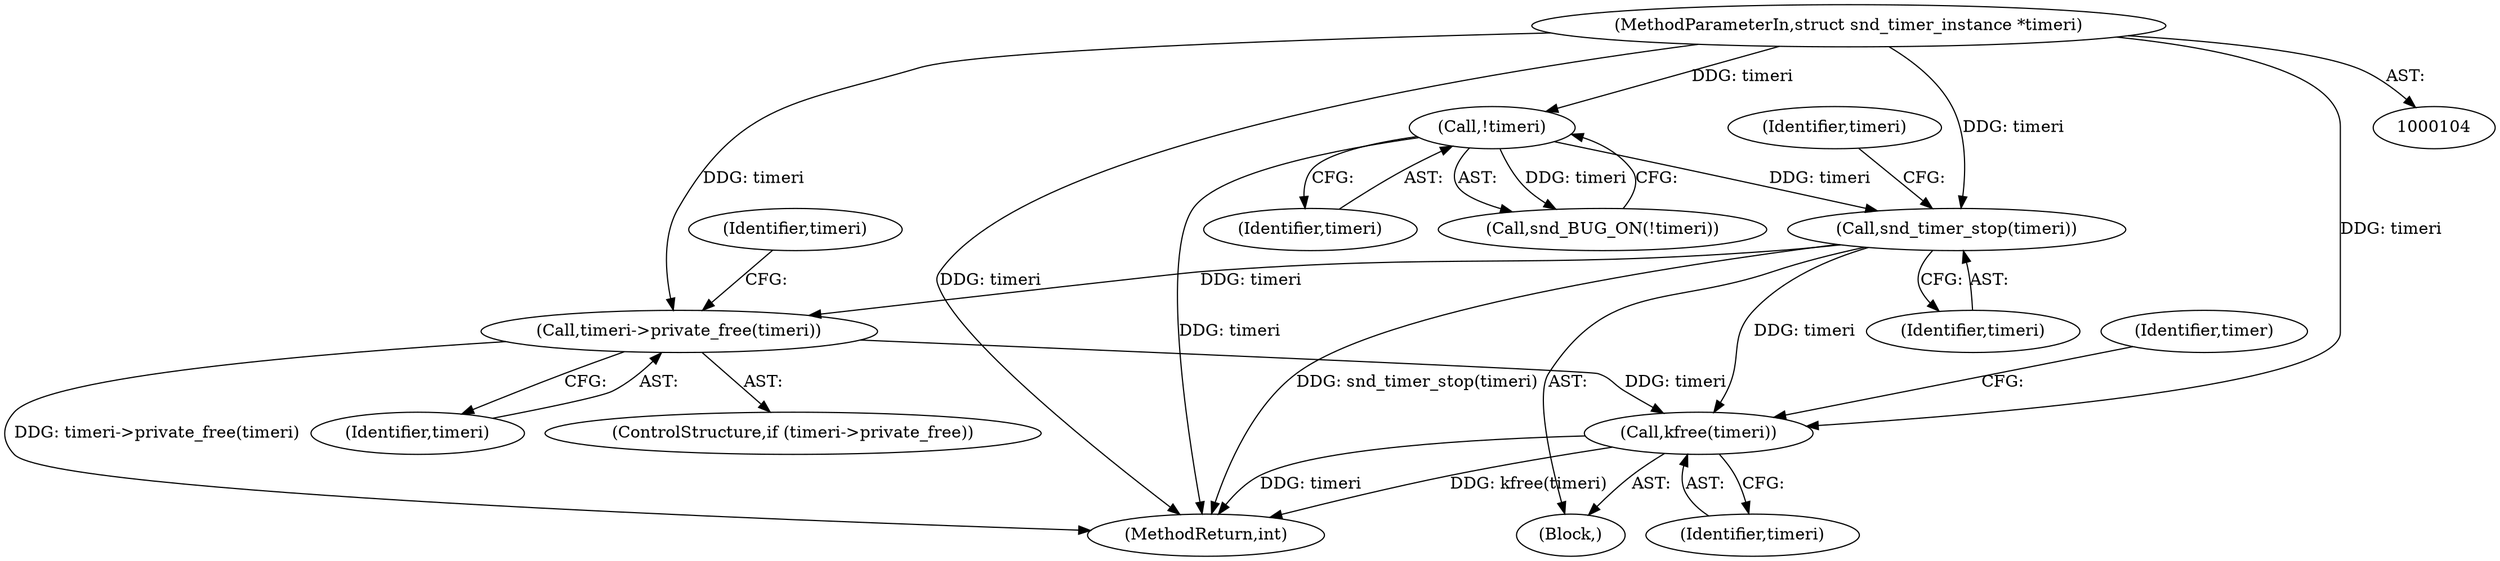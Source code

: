 digraph "0_linux_b5a663aa426f4884c71cd8580adae73f33570f0d_1@API" {
"1000278" [label="(Call,timeri->private_free(timeri))"];
"1000120" [label="(Call,snd_timer_stop(timeri))"];
"1000115" [label="(Call,!timeri)"];
"1000105" [label="(MethodParameterIn,struct snd_timer_instance *timeri)"];
"1000284" [label="(Call,kfree(timeri))"];
"1000284" [label="(Call,kfree(timeri))"];
"1000294" [label="(MethodReturn,int)"];
"1000282" [label="(Identifier,timeri)"];
"1000121" [label="(Identifier,timeri)"];
"1000114" [label="(Call,snd_BUG_ON(!timeri))"];
"1000106" [label="(Block,)"];
"1000105" [label="(MethodParameterIn,struct snd_timer_instance *timeri)"];
"1000125" [label="(Identifier,timeri)"];
"1000287" [label="(Identifier,timer)"];
"1000285" [label="(Identifier,timeri)"];
"1000120" [label="(Call,snd_timer_stop(timeri))"];
"1000274" [label="(ControlStructure,if (timeri->private_free))"];
"1000116" [label="(Identifier,timeri)"];
"1000279" [label="(Identifier,timeri)"];
"1000278" [label="(Call,timeri->private_free(timeri))"];
"1000115" [label="(Call,!timeri)"];
"1000278" -> "1000274"  [label="AST: "];
"1000278" -> "1000279"  [label="CFG: "];
"1000279" -> "1000278"  [label="AST: "];
"1000282" -> "1000278"  [label="CFG: "];
"1000278" -> "1000294"  [label="DDG: timeri->private_free(timeri)"];
"1000120" -> "1000278"  [label="DDG: timeri"];
"1000105" -> "1000278"  [label="DDG: timeri"];
"1000278" -> "1000284"  [label="DDG: timeri"];
"1000120" -> "1000106"  [label="AST: "];
"1000120" -> "1000121"  [label="CFG: "];
"1000121" -> "1000120"  [label="AST: "];
"1000125" -> "1000120"  [label="CFG: "];
"1000120" -> "1000294"  [label="DDG: snd_timer_stop(timeri)"];
"1000115" -> "1000120"  [label="DDG: timeri"];
"1000105" -> "1000120"  [label="DDG: timeri"];
"1000120" -> "1000284"  [label="DDG: timeri"];
"1000115" -> "1000114"  [label="AST: "];
"1000115" -> "1000116"  [label="CFG: "];
"1000116" -> "1000115"  [label="AST: "];
"1000114" -> "1000115"  [label="CFG: "];
"1000115" -> "1000294"  [label="DDG: timeri"];
"1000115" -> "1000114"  [label="DDG: timeri"];
"1000105" -> "1000115"  [label="DDG: timeri"];
"1000105" -> "1000104"  [label="AST: "];
"1000105" -> "1000294"  [label="DDG: timeri"];
"1000105" -> "1000284"  [label="DDG: timeri"];
"1000284" -> "1000106"  [label="AST: "];
"1000284" -> "1000285"  [label="CFG: "];
"1000285" -> "1000284"  [label="AST: "];
"1000287" -> "1000284"  [label="CFG: "];
"1000284" -> "1000294"  [label="DDG: timeri"];
"1000284" -> "1000294"  [label="DDG: kfree(timeri)"];
}
